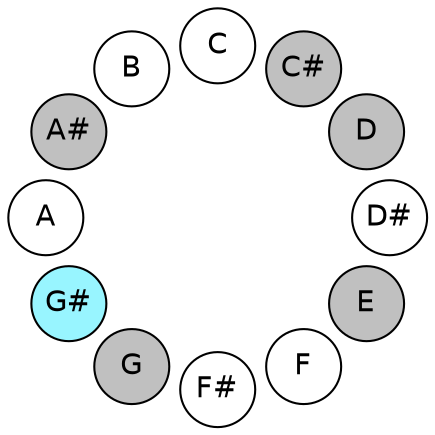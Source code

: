 
graph {

layout = circo;
mindist = .1

node [shape = circle, fontname = Helvetica, margin = 0, style = filled]
edge [style=invis]

subgraph 1 {
	"E" -- "F" -- "F#" -- "G" -- "G#" -- "A" -- "A#" -- "B" -- "C" -- "C#" -- "D" -- "D#" -- "E"
}

"C" [fillcolor = white];
"C#" [fillcolor = gray];
"D" [fillcolor = gray];
"D#" [fillcolor = white];
"E" [fillcolor = gray];
"F" [fillcolor = white];
"F#" [fillcolor = white];
"G" [fillcolor = gray];
"G#" [fillcolor = cadetblue1];
"A" [fillcolor = white];
"A#" [fillcolor = gray];
"B" [fillcolor = white];
}
